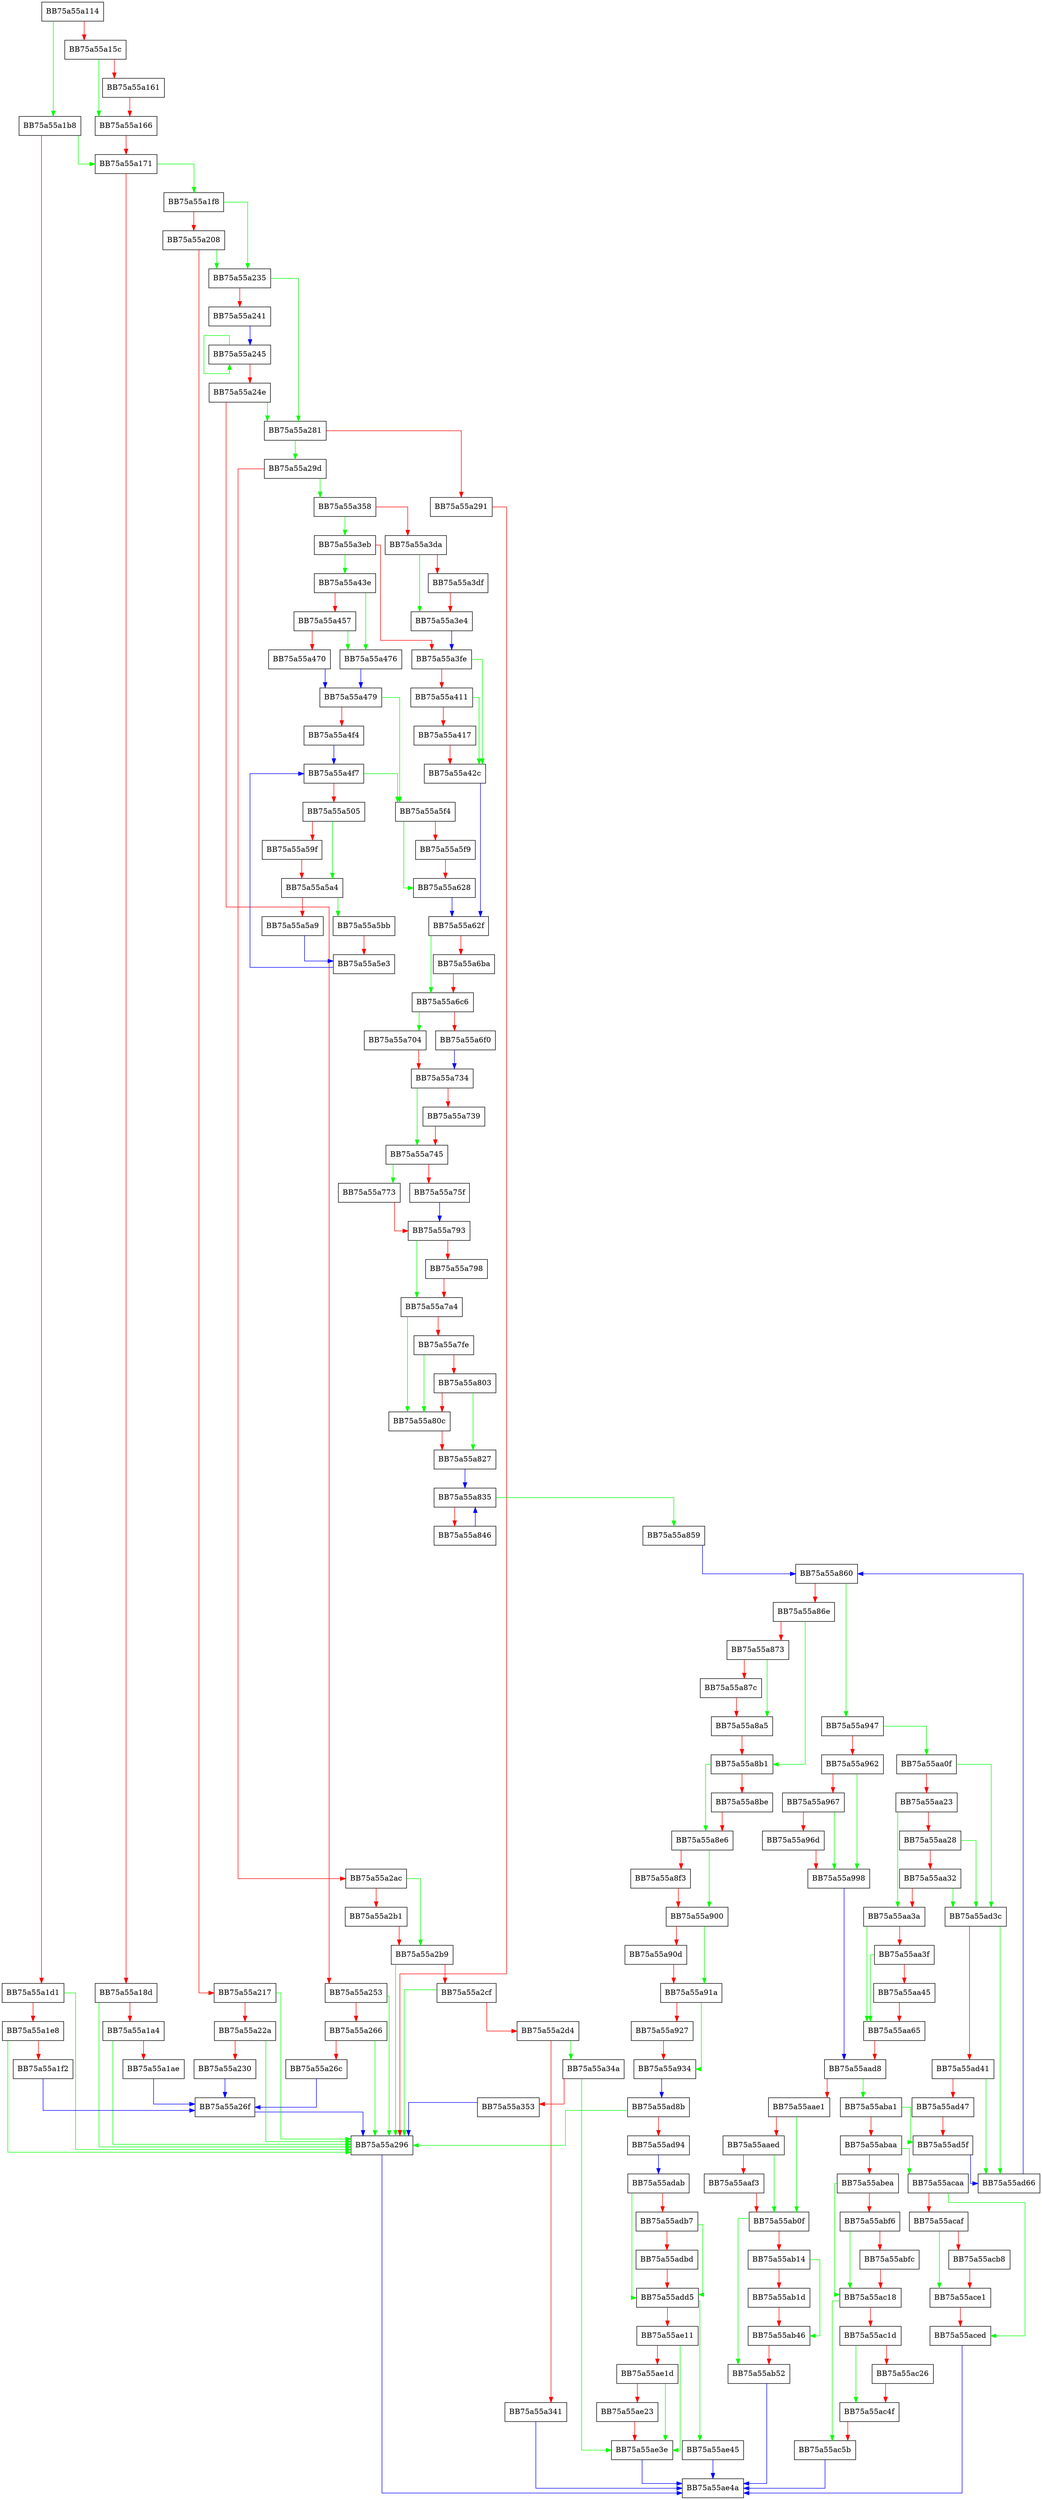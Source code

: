 digraph ScanImpl {
  node [shape="box"];
  graph [splines=ortho];
  BB75a55a114 -> BB75a55a1b8 [color="green"];
  BB75a55a114 -> BB75a55a15c [color="red"];
  BB75a55a15c -> BB75a55a166 [color="green"];
  BB75a55a15c -> BB75a55a161 [color="red"];
  BB75a55a161 -> BB75a55a166 [color="red"];
  BB75a55a166 -> BB75a55a171 [color="red"];
  BB75a55a171 -> BB75a55a1f8 [color="green"];
  BB75a55a171 -> BB75a55a18d [color="red"];
  BB75a55a18d -> BB75a55a296 [color="green"];
  BB75a55a18d -> BB75a55a1a4 [color="red"];
  BB75a55a1a4 -> BB75a55a296 [color="green"];
  BB75a55a1a4 -> BB75a55a1ae [color="red"];
  BB75a55a1ae -> BB75a55a26f [color="blue"];
  BB75a55a1b8 -> BB75a55a171 [color="green"];
  BB75a55a1b8 -> BB75a55a1d1 [color="red"];
  BB75a55a1d1 -> BB75a55a296 [color="green"];
  BB75a55a1d1 -> BB75a55a1e8 [color="red"];
  BB75a55a1e8 -> BB75a55a296 [color="green"];
  BB75a55a1e8 -> BB75a55a1f2 [color="red"];
  BB75a55a1f2 -> BB75a55a26f [color="blue"];
  BB75a55a1f8 -> BB75a55a235 [color="green"];
  BB75a55a1f8 -> BB75a55a208 [color="red"];
  BB75a55a208 -> BB75a55a235 [color="green"];
  BB75a55a208 -> BB75a55a217 [color="red"];
  BB75a55a217 -> BB75a55a296 [color="green"];
  BB75a55a217 -> BB75a55a22a [color="red"];
  BB75a55a22a -> BB75a55a296 [color="green"];
  BB75a55a22a -> BB75a55a230 [color="red"];
  BB75a55a230 -> BB75a55a26f [color="blue"];
  BB75a55a235 -> BB75a55a281 [color="green"];
  BB75a55a235 -> BB75a55a241 [color="red"];
  BB75a55a241 -> BB75a55a245 [color="blue"];
  BB75a55a245 -> BB75a55a245 [color="green"];
  BB75a55a245 -> BB75a55a24e [color="red"];
  BB75a55a24e -> BB75a55a281 [color="green"];
  BB75a55a24e -> BB75a55a253 [color="red"];
  BB75a55a253 -> BB75a55a296 [color="green"];
  BB75a55a253 -> BB75a55a266 [color="red"];
  BB75a55a266 -> BB75a55a296 [color="green"];
  BB75a55a266 -> BB75a55a26c [color="red"];
  BB75a55a26c -> BB75a55a26f [color="blue"];
  BB75a55a26f -> BB75a55a296 [color="blue"];
  BB75a55a281 -> BB75a55a29d [color="green"];
  BB75a55a281 -> BB75a55a291 [color="red"];
  BB75a55a291 -> BB75a55a296 [color="red"];
  BB75a55a296 -> BB75a55ae4a [color="blue"];
  BB75a55a29d -> BB75a55a358 [color="green"];
  BB75a55a29d -> BB75a55a2ac [color="red"];
  BB75a55a2ac -> BB75a55a2b9 [color="green"];
  BB75a55a2ac -> BB75a55a2b1 [color="red"];
  BB75a55a2b1 -> BB75a55a2b9 [color="red"];
  BB75a55a2b9 -> BB75a55a296 [color="green"];
  BB75a55a2b9 -> BB75a55a2cf [color="red"];
  BB75a55a2cf -> BB75a55a296 [color="green"];
  BB75a55a2cf -> BB75a55a2d4 [color="red"];
  BB75a55a2d4 -> BB75a55a34a [color="green"];
  BB75a55a2d4 -> BB75a55a341 [color="red"];
  BB75a55a341 -> BB75a55ae4a [color="blue"];
  BB75a55a34a -> BB75a55ae3e [color="green"];
  BB75a55a34a -> BB75a55a353 [color="red"];
  BB75a55a353 -> BB75a55a296 [color="blue"];
  BB75a55a358 -> BB75a55a3eb [color="green"];
  BB75a55a358 -> BB75a55a3da [color="red"];
  BB75a55a3da -> BB75a55a3e4 [color="green"];
  BB75a55a3da -> BB75a55a3df [color="red"];
  BB75a55a3df -> BB75a55a3e4 [color="red"];
  BB75a55a3e4 -> BB75a55a3fe [color="blue"];
  BB75a55a3eb -> BB75a55a43e [color="green"];
  BB75a55a3eb -> BB75a55a3fe [color="red"];
  BB75a55a3fe -> BB75a55a42c [color="green"];
  BB75a55a3fe -> BB75a55a411 [color="red"];
  BB75a55a411 -> BB75a55a42c [color="green"];
  BB75a55a411 -> BB75a55a417 [color="red"];
  BB75a55a417 -> BB75a55a42c [color="red"];
  BB75a55a42c -> BB75a55a62f [color="blue"];
  BB75a55a43e -> BB75a55a476 [color="green"];
  BB75a55a43e -> BB75a55a457 [color="red"];
  BB75a55a457 -> BB75a55a476 [color="green"];
  BB75a55a457 -> BB75a55a470 [color="red"];
  BB75a55a470 -> BB75a55a479 [color="blue"];
  BB75a55a476 -> BB75a55a479 [color="blue"];
  BB75a55a479 -> BB75a55a5f4 [color="green"];
  BB75a55a479 -> BB75a55a4f4 [color="red"];
  BB75a55a4f4 -> BB75a55a4f7 [color="blue"];
  BB75a55a4f7 -> BB75a55a5f4 [color="green"];
  BB75a55a4f7 -> BB75a55a505 [color="red"];
  BB75a55a505 -> BB75a55a5a4 [color="green"];
  BB75a55a505 -> BB75a55a59f [color="red"];
  BB75a55a59f -> BB75a55a5a4 [color="red"];
  BB75a55a5a4 -> BB75a55a5bb [color="green"];
  BB75a55a5a4 -> BB75a55a5a9 [color="red"];
  BB75a55a5a9 -> BB75a55a5e3 [color="blue"];
  BB75a55a5bb -> BB75a55a5e3 [color="red"];
  BB75a55a5e3 -> BB75a55a4f7 [color="blue"];
  BB75a55a5f4 -> BB75a55a628 [color="green"];
  BB75a55a5f4 -> BB75a55a5f9 [color="red"];
  BB75a55a5f9 -> BB75a55a628 [color="red"];
  BB75a55a628 -> BB75a55a62f [color="blue"];
  BB75a55a62f -> BB75a55a6c6 [color="green"];
  BB75a55a62f -> BB75a55a6ba [color="red"];
  BB75a55a6ba -> BB75a55a6c6 [color="red"];
  BB75a55a6c6 -> BB75a55a704 [color="green"];
  BB75a55a6c6 -> BB75a55a6f0 [color="red"];
  BB75a55a6f0 -> BB75a55a734 [color="blue"];
  BB75a55a704 -> BB75a55a734 [color="red"];
  BB75a55a734 -> BB75a55a745 [color="green"];
  BB75a55a734 -> BB75a55a739 [color="red"];
  BB75a55a739 -> BB75a55a745 [color="red"];
  BB75a55a745 -> BB75a55a773 [color="green"];
  BB75a55a745 -> BB75a55a75f [color="red"];
  BB75a55a75f -> BB75a55a793 [color="blue"];
  BB75a55a773 -> BB75a55a793 [color="red"];
  BB75a55a793 -> BB75a55a7a4 [color="green"];
  BB75a55a793 -> BB75a55a798 [color="red"];
  BB75a55a798 -> BB75a55a7a4 [color="red"];
  BB75a55a7a4 -> BB75a55a80c [color="green"];
  BB75a55a7a4 -> BB75a55a7fe [color="red"];
  BB75a55a7fe -> BB75a55a80c [color="green"];
  BB75a55a7fe -> BB75a55a803 [color="red"];
  BB75a55a803 -> BB75a55a827 [color="green"];
  BB75a55a803 -> BB75a55a80c [color="red"];
  BB75a55a80c -> BB75a55a827 [color="red"];
  BB75a55a827 -> BB75a55a835 [color="blue"];
  BB75a55a835 -> BB75a55a859 [color="green"];
  BB75a55a835 -> BB75a55a846 [color="red"];
  BB75a55a846 -> BB75a55a835 [color="blue"];
  BB75a55a859 -> BB75a55a860 [color="blue"];
  BB75a55a860 -> BB75a55a947 [color="green"];
  BB75a55a860 -> BB75a55a86e [color="red"];
  BB75a55a86e -> BB75a55a8b1 [color="green"];
  BB75a55a86e -> BB75a55a873 [color="red"];
  BB75a55a873 -> BB75a55a8a5 [color="green"];
  BB75a55a873 -> BB75a55a87c [color="red"];
  BB75a55a87c -> BB75a55a8a5 [color="red"];
  BB75a55a8a5 -> BB75a55a8b1 [color="red"];
  BB75a55a8b1 -> BB75a55a8e6 [color="green"];
  BB75a55a8b1 -> BB75a55a8be [color="red"];
  BB75a55a8be -> BB75a55a8e6 [color="red"];
  BB75a55a8e6 -> BB75a55a900 [color="green"];
  BB75a55a8e6 -> BB75a55a8f3 [color="red"];
  BB75a55a8f3 -> BB75a55a900 [color="red"];
  BB75a55a900 -> BB75a55a91a [color="green"];
  BB75a55a900 -> BB75a55a90d [color="red"];
  BB75a55a90d -> BB75a55a91a [color="red"];
  BB75a55a91a -> BB75a55a934 [color="green"];
  BB75a55a91a -> BB75a55a927 [color="red"];
  BB75a55a927 -> BB75a55a934 [color="red"];
  BB75a55a934 -> BB75a55ad8b [color="blue"];
  BB75a55a947 -> BB75a55aa0f [color="green"];
  BB75a55a947 -> BB75a55a962 [color="red"];
  BB75a55a962 -> BB75a55a998 [color="green"];
  BB75a55a962 -> BB75a55a967 [color="red"];
  BB75a55a967 -> BB75a55a998 [color="green"];
  BB75a55a967 -> BB75a55a96d [color="red"];
  BB75a55a96d -> BB75a55a998 [color="red"];
  BB75a55a998 -> BB75a55aad8 [color="blue"];
  BB75a55aa0f -> BB75a55ad3c [color="green"];
  BB75a55aa0f -> BB75a55aa23 [color="red"];
  BB75a55aa23 -> BB75a55aa3a [color="green"];
  BB75a55aa23 -> BB75a55aa28 [color="red"];
  BB75a55aa28 -> BB75a55ad3c [color="green"];
  BB75a55aa28 -> BB75a55aa32 [color="red"];
  BB75a55aa32 -> BB75a55ad3c [color="green"];
  BB75a55aa32 -> BB75a55aa3a [color="red"];
  BB75a55aa3a -> BB75a55aa65 [color="green"];
  BB75a55aa3a -> BB75a55aa3f [color="red"];
  BB75a55aa3f -> BB75a55aa65 [color="green"];
  BB75a55aa3f -> BB75a55aa45 [color="red"];
  BB75a55aa45 -> BB75a55aa65 [color="red"];
  BB75a55aa65 -> BB75a55aad8 [color="red"];
  BB75a55aad8 -> BB75a55aba1 [color="green"];
  BB75a55aad8 -> BB75a55aae1 [color="red"];
  BB75a55aae1 -> BB75a55ab0f [color="green"];
  BB75a55aae1 -> BB75a55aaed [color="red"];
  BB75a55aaed -> BB75a55ab0f [color="green"];
  BB75a55aaed -> BB75a55aaf3 [color="red"];
  BB75a55aaf3 -> BB75a55ab0f [color="red"];
  BB75a55ab0f -> BB75a55ab52 [color="green"];
  BB75a55ab0f -> BB75a55ab14 [color="red"];
  BB75a55ab14 -> BB75a55ab46 [color="green"];
  BB75a55ab14 -> BB75a55ab1d [color="red"];
  BB75a55ab1d -> BB75a55ab46 [color="red"];
  BB75a55ab46 -> BB75a55ab52 [color="red"];
  BB75a55ab52 -> BB75a55ae4a [color="blue"];
  BB75a55aba1 -> BB75a55ad5f [color="green"];
  BB75a55aba1 -> BB75a55abaa [color="red"];
  BB75a55abaa -> BB75a55acaa [color="green"];
  BB75a55abaa -> BB75a55abea [color="red"];
  BB75a55abea -> BB75a55ac18 [color="green"];
  BB75a55abea -> BB75a55abf6 [color="red"];
  BB75a55abf6 -> BB75a55ac18 [color="green"];
  BB75a55abf6 -> BB75a55abfc [color="red"];
  BB75a55abfc -> BB75a55ac18 [color="red"];
  BB75a55ac18 -> BB75a55ac5b [color="green"];
  BB75a55ac18 -> BB75a55ac1d [color="red"];
  BB75a55ac1d -> BB75a55ac4f [color="green"];
  BB75a55ac1d -> BB75a55ac26 [color="red"];
  BB75a55ac26 -> BB75a55ac4f [color="red"];
  BB75a55ac4f -> BB75a55ac5b [color="red"];
  BB75a55ac5b -> BB75a55ae4a [color="blue"];
  BB75a55acaa -> BB75a55aced [color="green"];
  BB75a55acaa -> BB75a55acaf [color="red"];
  BB75a55acaf -> BB75a55ace1 [color="green"];
  BB75a55acaf -> BB75a55acb8 [color="red"];
  BB75a55acb8 -> BB75a55ace1 [color="red"];
  BB75a55ace1 -> BB75a55aced [color="red"];
  BB75a55aced -> BB75a55ae4a [color="blue"];
  BB75a55ad3c -> BB75a55ad66 [color="green"];
  BB75a55ad3c -> BB75a55ad41 [color="red"];
  BB75a55ad41 -> BB75a55ad66 [color="green"];
  BB75a55ad41 -> BB75a55ad47 [color="red"];
  BB75a55ad47 -> BB75a55ad5f [color="red"];
  BB75a55ad5f -> BB75a55ad66 [color="blue"];
  BB75a55ad66 -> BB75a55a860 [color="blue"];
  BB75a55ad8b -> BB75a55a296 [color="green"];
  BB75a55ad8b -> BB75a55ad94 [color="red"];
  BB75a55ad94 -> BB75a55adab [color="blue"];
  BB75a55adab -> BB75a55add5 [color="green"];
  BB75a55adab -> BB75a55adb7 [color="red"];
  BB75a55adb7 -> BB75a55add5 [color="green"];
  BB75a55adb7 -> BB75a55adbd [color="red"];
  BB75a55adbd -> BB75a55add5 [color="red"];
  BB75a55add5 -> BB75a55ae45 [color="green"];
  BB75a55add5 -> BB75a55ae11 [color="red"];
  BB75a55ae11 -> BB75a55ae3e [color="green"];
  BB75a55ae11 -> BB75a55ae1d [color="red"];
  BB75a55ae1d -> BB75a55ae3e [color="green"];
  BB75a55ae1d -> BB75a55ae23 [color="red"];
  BB75a55ae23 -> BB75a55ae3e [color="red"];
  BB75a55ae3e -> BB75a55ae4a [color="blue"];
  BB75a55ae45 -> BB75a55ae4a [color="blue"];
}